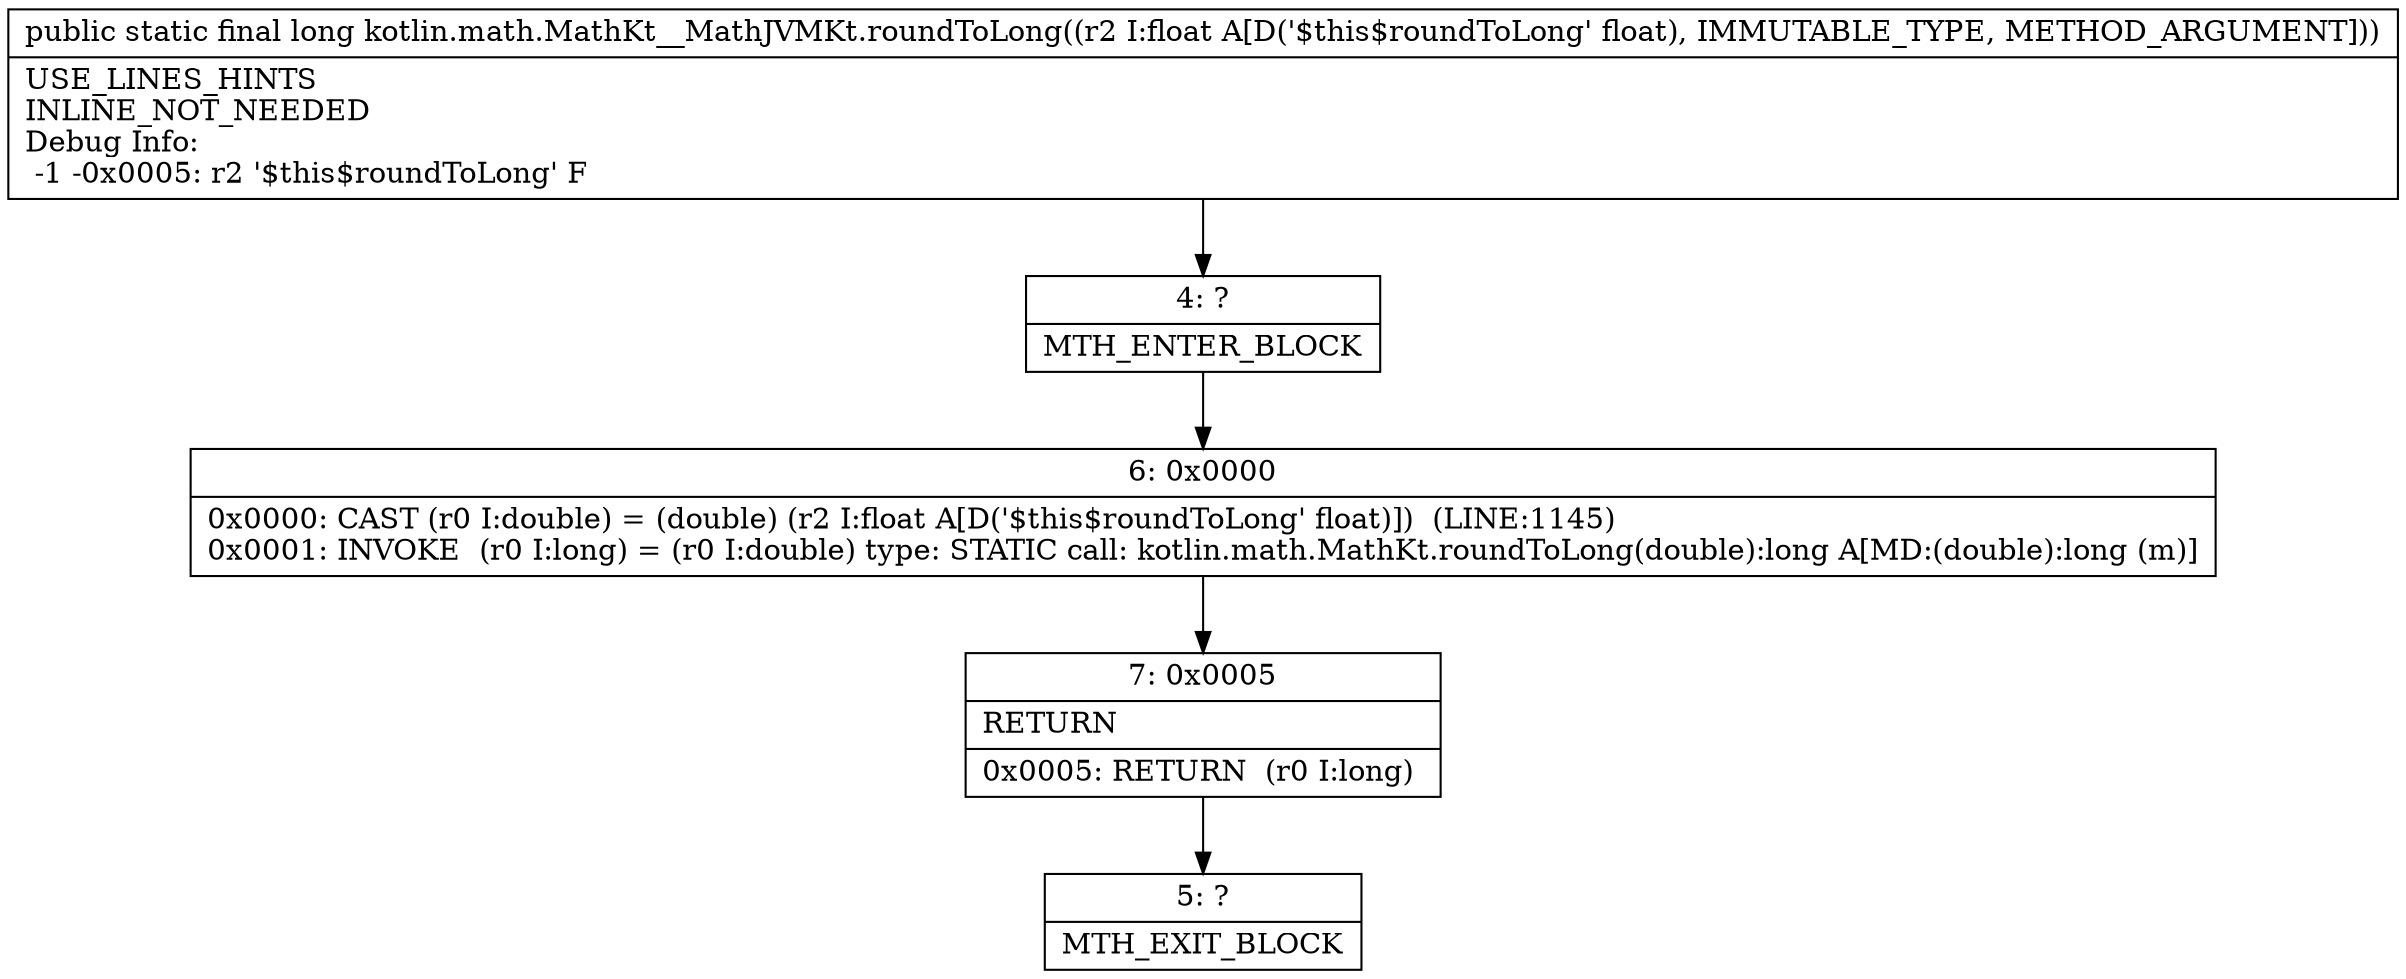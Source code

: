 digraph "CFG forkotlin.math.MathKt__MathJVMKt.roundToLong(F)J" {
Node_4 [shape=record,label="{4\:\ ?|MTH_ENTER_BLOCK\l}"];
Node_6 [shape=record,label="{6\:\ 0x0000|0x0000: CAST (r0 I:double) = (double) (r2 I:float A[D('$this$roundToLong' float)])  (LINE:1145)\l0x0001: INVOKE  (r0 I:long) = (r0 I:double) type: STATIC call: kotlin.math.MathKt.roundToLong(double):long A[MD:(double):long (m)]\l}"];
Node_7 [shape=record,label="{7\:\ 0x0005|RETURN\l|0x0005: RETURN  (r0 I:long) \l}"];
Node_5 [shape=record,label="{5\:\ ?|MTH_EXIT_BLOCK\l}"];
MethodNode[shape=record,label="{public static final long kotlin.math.MathKt__MathJVMKt.roundToLong((r2 I:float A[D('$this$roundToLong' float), IMMUTABLE_TYPE, METHOD_ARGUMENT]))  | USE_LINES_HINTS\lINLINE_NOT_NEEDED\lDebug Info:\l  \-1 \-0x0005: r2 '$this$roundToLong' F\l}"];
MethodNode -> Node_4;Node_4 -> Node_6;
Node_6 -> Node_7;
Node_7 -> Node_5;
}

